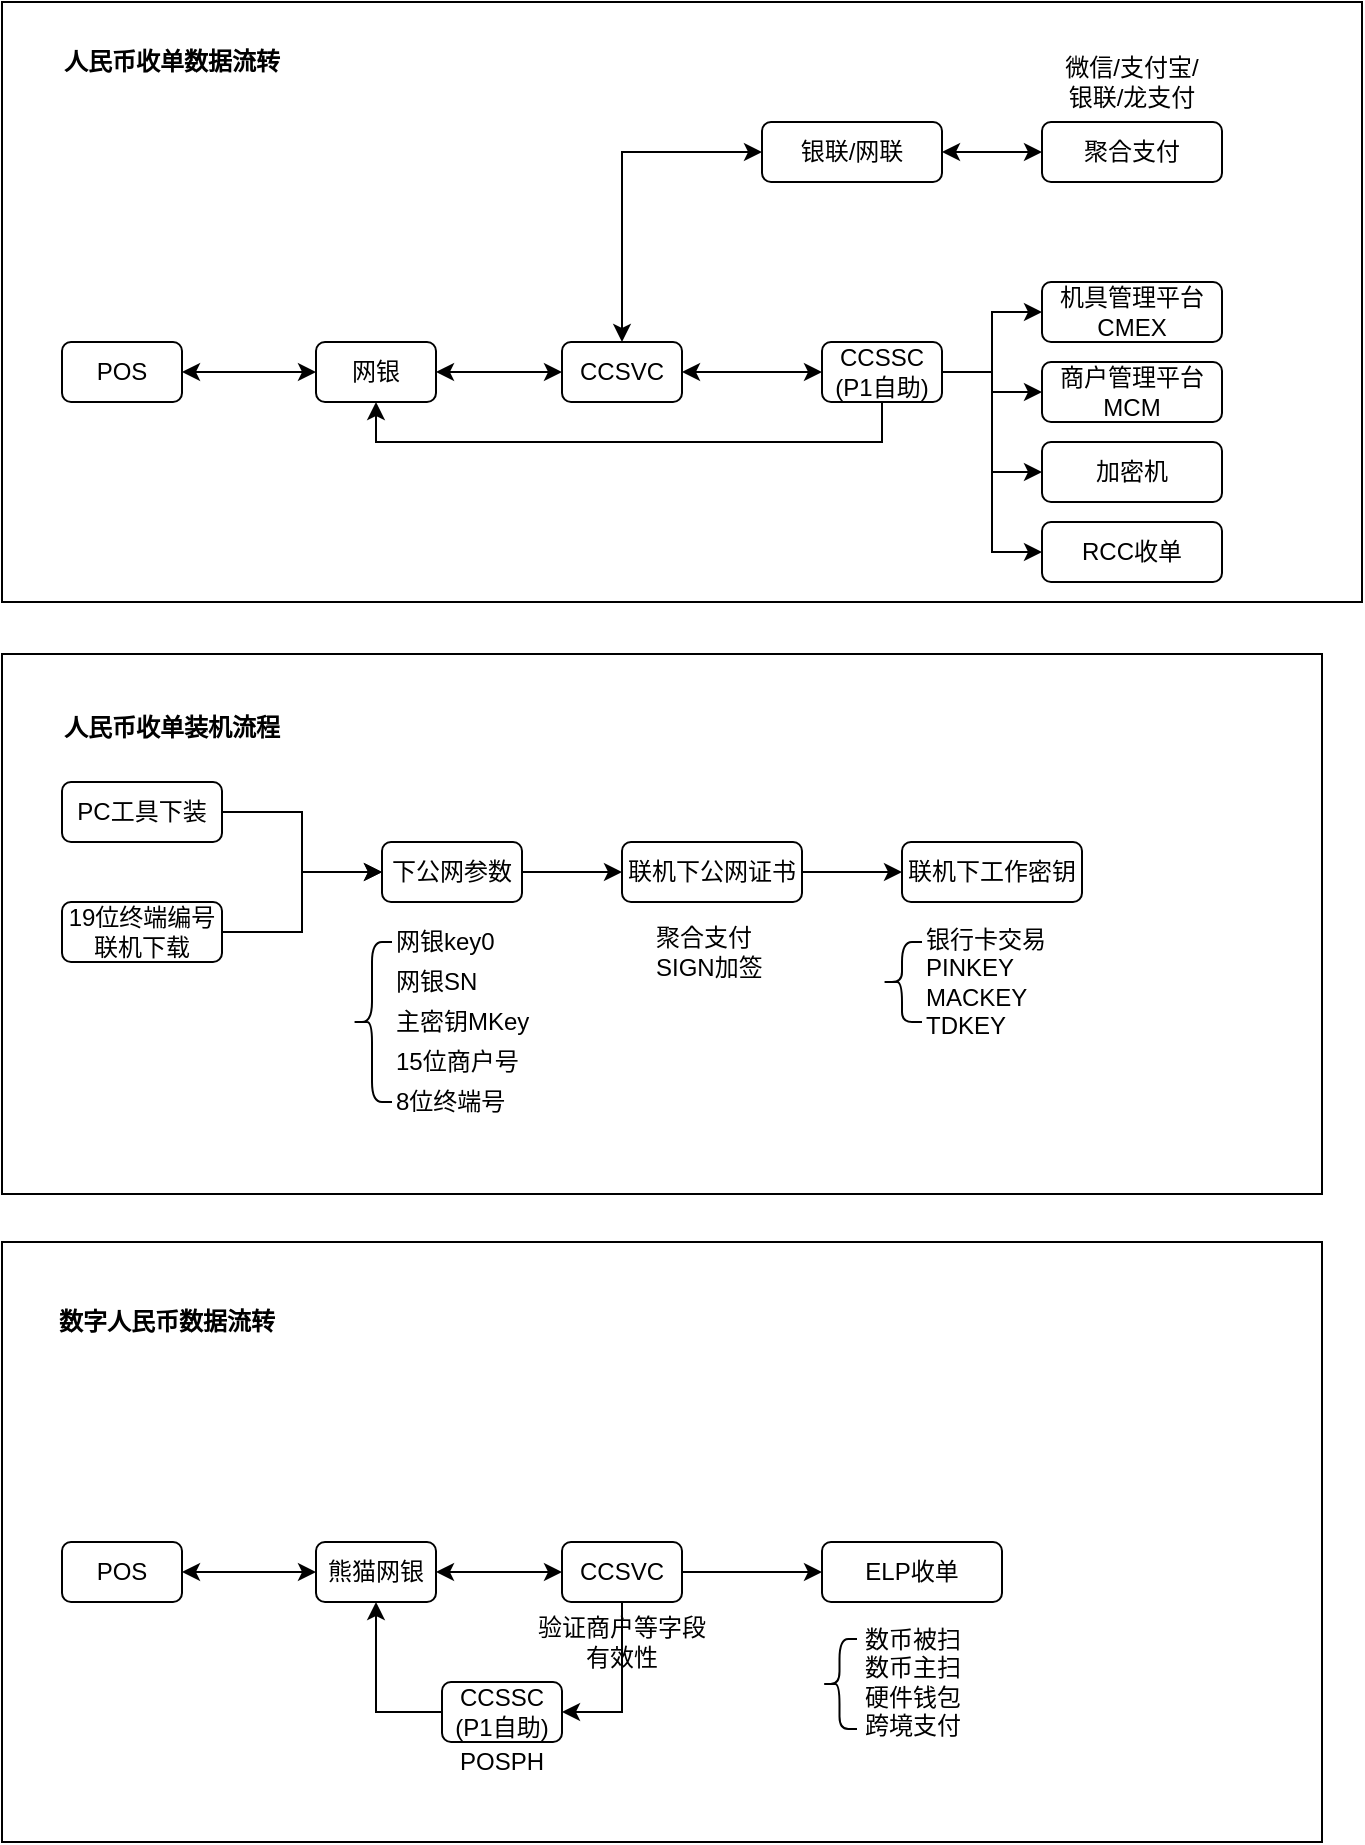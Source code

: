 <mxfile version="14.6.1" type="github">
  <diagram id="b8vTg0bY8sTFj-NJI612" name="Page-1">
    <mxGraphModel dx="782" dy="418" grid="1" gridSize="10" guides="1" tooltips="1" connect="1" arrows="1" fold="1" page="1" pageScale="1" pageWidth="827" pageHeight="1169" math="0" shadow="0">
      <root>
        <mxCell id="0" />
        <mxCell id="1" parent="0" />
        <mxCell id="N7gucrENt_Ro0j6abz8G-76" value="" style="rounded=0;whiteSpace=wrap;html=1;align=left;" vertex="1" parent="1">
          <mxGeometry x="30" y="640" width="660" height="300" as="geometry" />
        </mxCell>
        <mxCell id="N7gucrENt_Ro0j6abz8G-75" value="" style="rounded=0;whiteSpace=wrap;html=1;align=left;" vertex="1" parent="1">
          <mxGeometry x="30" y="346" width="660" height="270" as="geometry" />
        </mxCell>
        <mxCell id="N7gucrENt_Ro0j6abz8G-73" value="" style="rounded=0;whiteSpace=wrap;html=1;align=left;" vertex="1" parent="1">
          <mxGeometry x="30" y="20" width="680" height="300" as="geometry" />
        </mxCell>
        <mxCell id="N7gucrENt_Ro0j6abz8G-9" value="" style="rounded=1;orthogonalLoop=1;jettySize=auto;html=1;strokeWidth=1;startArrow=classic;startFill=1;" edge="1" parent="1" source="N7gucrENt_Ro0j6abz8G-5" target="N7gucrENt_Ro0j6abz8G-8">
          <mxGeometry relative="1" as="geometry" />
        </mxCell>
        <mxCell id="N7gucrENt_Ro0j6abz8G-5" value="POS" style="rounded=1;whiteSpace=wrap;html=1;" vertex="1" parent="1">
          <mxGeometry x="60" y="190" width="60" height="30" as="geometry" />
        </mxCell>
        <mxCell id="N7gucrENt_Ro0j6abz8G-11" value="" style="edgeStyle=orthogonalEdgeStyle;rounded=0;orthogonalLoop=1;jettySize=auto;html=1;startArrow=classic;startFill=1;" edge="1" parent="1" source="N7gucrENt_Ro0j6abz8G-8" target="N7gucrENt_Ro0j6abz8G-10">
          <mxGeometry relative="1" as="geometry" />
        </mxCell>
        <mxCell id="N7gucrENt_Ro0j6abz8G-8" value="网银" style="rounded=1;whiteSpace=wrap;html=1;" vertex="1" parent="1">
          <mxGeometry x="187" y="190" width="60" height="30" as="geometry" />
        </mxCell>
        <mxCell id="N7gucrENt_Ro0j6abz8G-13" value="" style="edgeStyle=orthogonalEdgeStyle;rounded=0;orthogonalLoop=1;jettySize=auto;html=1;startArrow=classic;startFill=1;" edge="1" parent="1" source="N7gucrENt_Ro0j6abz8G-10" target="N7gucrENt_Ro0j6abz8G-12">
          <mxGeometry relative="1" as="geometry" />
        </mxCell>
        <mxCell id="N7gucrENt_Ro0j6abz8G-41" style="edgeStyle=orthogonalEdgeStyle;rounded=0;orthogonalLoop=1;jettySize=auto;html=1;entryX=0;entryY=0.5;entryDx=0;entryDy=0;startArrow=classic;startFill=1;" edge="1" parent="1" source="N7gucrENt_Ro0j6abz8G-10" target="N7gucrENt_Ro0j6abz8G-39">
          <mxGeometry relative="1" as="geometry">
            <Array as="points">
              <mxPoint x="340" y="95" />
            </Array>
          </mxGeometry>
        </mxCell>
        <mxCell id="N7gucrENt_Ro0j6abz8G-10" value="CCSVC" style="rounded=1;whiteSpace=wrap;html=1;" vertex="1" parent="1">
          <mxGeometry x="310" y="190" width="60" height="30" as="geometry" />
        </mxCell>
        <mxCell id="N7gucrENt_Ro0j6abz8G-17" style="edgeStyle=orthogonalEdgeStyle;rounded=0;orthogonalLoop=1;jettySize=auto;html=1;entryX=0.5;entryY=1;entryDx=0;entryDy=0;" edge="1" parent="1" source="N7gucrENt_Ro0j6abz8G-12" target="N7gucrENt_Ro0j6abz8G-8">
          <mxGeometry relative="1" as="geometry">
            <Array as="points">
              <mxPoint x="470" y="240" />
              <mxPoint x="217" y="240" />
            </Array>
          </mxGeometry>
        </mxCell>
        <mxCell id="N7gucrENt_Ro0j6abz8G-21" style="edgeStyle=orthogonalEdgeStyle;rounded=0;orthogonalLoop=1;jettySize=auto;html=1;entryX=0;entryY=0.5;entryDx=0;entryDy=0;" edge="1" parent="1" source="N7gucrENt_Ro0j6abz8G-12" target="N7gucrENt_Ro0j6abz8G-19">
          <mxGeometry relative="1" as="geometry" />
        </mxCell>
        <mxCell id="N7gucrENt_Ro0j6abz8G-22" style="edgeStyle=orthogonalEdgeStyle;rounded=0;orthogonalLoop=1;jettySize=auto;html=1;entryX=0;entryY=0.5;entryDx=0;entryDy=0;" edge="1" parent="1" source="N7gucrENt_Ro0j6abz8G-12" target="N7gucrENt_Ro0j6abz8G-20">
          <mxGeometry relative="1" as="geometry" />
        </mxCell>
        <mxCell id="N7gucrENt_Ro0j6abz8G-37" style="edgeStyle=orthogonalEdgeStyle;rounded=0;orthogonalLoop=1;jettySize=auto;html=1;entryX=0;entryY=0.5;entryDx=0;entryDy=0;" edge="1" parent="1" source="N7gucrENt_Ro0j6abz8G-12" target="N7gucrENt_Ro0j6abz8G-35">
          <mxGeometry relative="1" as="geometry" />
        </mxCell>
        <mxCell id="N7gucrENt_Ro0j6abz8G-38" style="edgeStyle=orthogonalEdgeStyle;rounded=0;orthogonalLoop=1;jettySize=auto;html=1;entryX=0;entryY=0.5;entryDx=0;entryDy=0;" edge="1" parent="1" source="N7gucrENt_Ro0j6abz8G-12" target="N7gucrENt_Ro0j6abz8G-36">
          <mxGeometry relative="1" as="geometry" />
        </mxCell>
        <mxCell id="N7gucrENt_Ro0j6abz8G-12" value="CCSSC&lt;br&gt;(P1自助)" style="rounded=1;whiteSpace=wrap;html=1;" vertex="1" parent="1">
          <mxGeometry x="440" y="190" width="60" height="30" as="geometry" />
        </mxCell>
        <mxCell id="N7gucrENt_Ro0j6abz8G-14" value="人民币收单数据流转" style="text;html=1;strokeColor=none;fillColor=none;align=center;verticalAlign=middle;whiteSpace=wrap;rounded=0;fontStyle=1" vertex="1" parent="1">
          <mxGeometry x="60" y="40" width="110" height="20" as="geometry" />
        </mxCell>
        <mxCell id="N7gucrENt_Ro0j6abz8G-43" style="edgeStyle=orthogonalEdgeStyle;rounded=0;orthogonalLoop=1;jettySize=auto;html=1;" edge="1" parent="1" source="N7gucrENt_Ro0j6abz8G-18" target="N7gucrENt_Ro0j6abz8G-33">
          <mxGeometry relative="1" as="geometry" />
        </mxCell>
        <mxCell id="N7gucrENt_Ro0j6abz8G-18" value="下公网参数" style="rounded=1;whiteSpace=wrap;html=1;" vertex="1" parent="1">
          <mxGeometry x="220" y="440" width="70" height="30" as="geometry" />
        </mxCell>
        <mxCell id="N7gucrENt_Ro0j6abz8G-19" value="机具管理平台CMEX" style="rounded=1;whiteSpace=wrap;html=1;" vertex="1" parent="1">
          <mxGeometry x="550" y="160" width="90" height="30" as="geometry" />
        </mxCell>
        <mxCell id="N7gucrENt_Ro0j6abz8G-20" value="商户管理平台MCM" style="rounded=1;whiteSpace=wrap;html=1;" vertex="1" parent="1">
          <mxGeometry x="550" y="200" width="90" height="30" as="geometry" />
        </mxCell>
        <mxCell id="N7gucrENt_Ro0j6abz8G-26" style="edgeStyle=orthogonalEdgeStyle;rounded=0;orthogonalLoop=1;jettySize=auto;html=1;entryX=0;entryY=0.5;entryDx=0;entryDy=0;" edge="1" parent="1" source="N7gucrENt_Ro0j6abz8G-23" target="N7gucrENt_Ro0j6abz8G-18">
          <mxGeometry relative="1" as="geometry" />
        </mxCell>
        <mxCell id="N7gucrENt_Ro0j6abz8G-23" value="PC工具下装" style="rounded=1;whiteSpace=wrap;html=1;" vertex="1" parent="1">
          <mxGeometry x="60" y="410" width="80" height="30" as="geometry" />
        </mxCell>
        <mxCell id="N7gucrENt_Ro0j6abz8G-27" style="edgeStyle=orthogonalEdgeStyle;rounded=0;orthogonalLoop=1;jettySize=auto;html=1;entryX=0;entryY=0.5;entryDx=0;entryDy=0;" edge="1" parent="1" source="N7gucrENt_Ro0j6abz8G-24" target="N7gucrENt_Ro0j6abz8G-18">
          <mxGeometry relative="1" as="geometry" />
        </mxCell>
        <mxCell id="N7gucrENt_Ro0j6abz8G-24" value="19位终端编号联机下载" style="rounded=1;whiteSpace=wrap;html=1;" vertex="1" parent="1">
          <mxGeometry x="60" y="470" width="80" height="30" as="geometry" />
        </mxCell>
        <mxCell id="N7gucrENt_Ro0j6abz8G-28" value="网银key0" style="text;html=1;strokeColor=none;fillColor=none;align=left;verticalAlign=middle;whiteSpace=wrap;rounded=0;" vertex="1" parent="1">
          <mxGeometry x="225" y="480" width="60" height="20" as="geometry" />
        </mxCell>
        <mxCell id="N7gucrENt_Ro0j6abz8G-29" value="网银SN" style="text;html=1;strokeColor=none;fillColor=none;align=left;verticalAlign=middle;whiteSpace=wrap;rounded=0;" vertex="1" parent="1">
          <mxGeometry x="225" y="500" width="60" height="20" as="geometry" />
        </mxCell>
        <mxCell id="N7gucrENt_Ro0j6abz8G-30" value="主密钥MKey" style="text;html=1;strokeColor=none;fillColor=none;align=left;verticalAlign=middle;whiteSpace=wrap;rounded=0;" vertex="1" parent="1">
          <mxGeometry x="225" y="520" width="80" height="20" as="geometry" />
        </mxCell>
        <mxCell id="N7gucrENt_Ro0j6abz8G-31" value="15位商户号" style="text;html=1;strokeColor=none;fillColor=none;align=left;verticalAlign=middle;whiteSpace=wrap;rounded=0;" vertex="1" parent="1">
          <mxGeometry x="225" y="540" width="130" height="20" as="geometry" />
        </mxCell>
        <mxCell id="N7gucrENt_Ro0j6abz8G-32" value="" style="shape=curlyBracket;whiteSpace=wrap;html=1;rounded=1;align=left;" vertex="1" parent="1">
          <mxGeometry x="205" y="490" width="20" height="80" as="geometry" />
        </mxCell>
        <mxCell id="N7gucrENt_Ro0j6abz8G-45" value="" style="edgeStyle=orthogonalEdgeStyle;rounded=0;orthogonalLoop=1;jettySize=auto;html=1;" edge="1" parent="1" source="N7gucrENt_Ro0j6abz8G-33" target="N7gucrENt_Ro0j6abz8G-44">
          <mxGeometry relative="1" as="geometry" />
        </mxCell>
        <mxCell id="N7gucrENt_Ro0j6abz8G-33" value="联机下公网证书" style="rounded=1;whiteSpace=wrap;html=1;" vertex="1" parent="1">
          <mxGeometry x="340" y="440" width="90" height="30" as="geometry" />
        </mxCell>
        <mxCell id="N7gucrENt_Ro0j6abz8G-34" value="人民币收单装机流程" style="text;html=1;strokeColor=none;fillColor=none;align=center;verticalAlign=middle;whiteSpace=wrap;rounded=0;fontStyle=1" vertex="1" parent="1">
          <mxGeometry x="45" y="373" width="140" height="20" as="geometry" />
        </mxCell>
        <mxCell id="N7gucrENt_Ro0j6abz8G-35" value="加密机" style="rounded=1;whiteSpace=wrap;html=1;" vertex="1" parent="1">
          <mxGeometry x="550" y="240" width="90" height="30" as="geometry" />
        </mxCell>
        <mxCell id="N7gucrENt_Ro0j6abz8G-36" value="RCC收单" style="rounded=1;whiteSpace=wrap;html=1;" vertex="1" parent="1">
          <mxGeometry x="550" y="280" width="90" height="30" as="geometry" />
        </mxCell>
        <mxCell id="N7gucrENt_Ro0j6abz8G-42" style="edgeStyle=orthogonalEdgeStyle;rounded=0;orthogonalLoop=1;jettySize=auto;html=1;entryX=0;entryY=0.5;entryDx=0;entryDy=0;startArrow=classic;startFill=1;" edge="1" parent="1" source="N7gucrENt_Ro0j6abz8G-39" target="N7gucrENt_Ro0j6abz8G-40">
          <mxGeometry relative="1" as="geometry" />
        </mxCell>
        <mxCell id="N7gucrENt_Ro0j6abz8G-39" value="银联/网联" style="rounded=1;whiteSpace=wrap;html=1;" vertex="1" parent="1">
          <mxGeometry x="410" y="80" width="90" height="30" as="geometry" />
        </mxCell>
        <mxCell id="N7gucrENt_Ro0j6abz8G-40" value="聚合支付" style="rounded=1;whiteSpace=wrap;html=1;" vertex="1" parent="1">
          <mxGeometry x="550" y="80" width="90" height="30" as="geometry" />
        </mxCell>
        <mxCell id="N7gucrENt_Ro0j6abz8G-44" value="联机下工作密钥" style="rounded=1;whiteSpace=wrap;html=1;" vertex="1" parent="1">
          <mxGeometry x="480" y="440" width="90" height="30" as="geometry" />
        </mxCell>
        <mxCell id="N7gucrENt_Ro0j6abz8G-48" value="8位终端号" style="text;html=1;strokeColor=none;fillColor=none;align=left;verticalAlign=middle;whiteSpace=wrap;rounded=0;" vertex="1" parent="1">
          <mxGeometry x="225" y="560" width="130" height="20" as="geometry" />
        </mxCell>
        <mxCell id="N7gucrENt_Ro0j6abz8G-49" value="聚合支付SIGN加签" style="text;html=1;strokeColor=none;fillColor=none;align=left;verticalAlign=middle;whiteSpace=wrap;rounded=0;" vertex="1" parent="1">
          <mxGeometry x="355" y="480" width="65" height="30" as="geometry" />
        </mxCell>
        <mxCell id="N7gucrENt_Ro0j6abz8G-50" value="银行卡交易&lt;br&gt;PINKEY&lt;br&gt;MACKEY&lt;br&gt;TDKEY" style="text;html=1;strokeColor=none;fillColor=none;align=left;verticalAlign=middle;whiteSpace=wrap;rounded=0;" vertex="1" parent="1">
          <mxGeometry x="490" y="475" width="80" height="70" as="geometry" />
        </mxCell>
        <mxCell id="N7gucrENt_Ro0j6abz8G-51" value="" style="shape=curlyBracket;whiteSpace=wrap;html=1;rounded=1;align=left;" vertex="1" parent="1">
          <mxGeometry x="470" y="490" width="20" height="40" as="geometry" />
        </mxCell>
        <mxCell id="N7gucrENt_Ro0j6abz8G-52" value="" style="rounded=1;orthogonalLoop=1;jettySize=auto;html=1;strokeWidth=1;startArrow=classic;startFill=1;" edge="1" parent="1" source="N7gucrENt_Ro0j6abz8G-53" target="N7gucrENt_Ro0j6abz8G-55">
          <mxGeometry relative="1" as="geometry" />
        </mxCell>
        <mxCell id="N7gucrENt_Ro0j6abz8G-53" value="POS" style="rounded=1;whiteSpace=wrap;html=1;" vertex="1" parent="1">
          <mxGeometry x="60" y="790" width="60" height="30" as="geometry" />
        </mxCell>
        <mxCell id="N7gucrENt_Ro0j6abz8G-54" value="" style="edgeStyle=orthogonalEdgeStyle;rounded=0;orthogonalLoop=1;jettySize=auto;html=1;startArrow=classic;startFill=1;" edge="1" parent="1" source="N7gucrENt_Ro0j6abz8G-55" target="N7gucrENt_Ro0j6abz8G-58">
          <mxGeometry relative="1" as="geometry" />
        </mxCell>
        <mxCell id="N7gucrENt_Ro0j6abz8G-55" value="熊猫网银" style="rounded=1;whiteSpace=wrap;html=1;" vertex="1" parent="1">
          <mxGeometry x="187" y="790" width="60" height="30" as="geometry" />
        </mxCell>
        <mxCell id="N7gucrENt_Ro0j6abz8G-56" value="" style="edgeStyle=orthogonalEdgeStyle;rounded=0;orthogonalLoop=1;jettySize=auto;html=1;startArrow=none;startFill=0;entryX=1;entryY=0.5;entryDx=0;entryDy=0;" edge="1" parent="1" source="N7gucrENt_Ro0j6abz8G-58" target="N7gucrENt_Ro0j6abz8G-64">
          <mxGeometry relative="1" as="geometry" />
        </mxCell>
        <mxCell id="N7gucrENt_Ro0j6abz8G-77" value="" style="edgeStyle=none;rounded=1;orthogonalLoop=1;jettySize=auto;html=1;startArrow=none;startFill=0;strokeColor=#000000;strokeWidth=1;" edge="1" parent="1" source="N7gucrENt_Ro0j6abz8G-58" target="N7gucrENt_Ro0j6abz8G-71">
          <mxGeometry relative="1" as="geometry" />
        </mxCell>
        <mxCell id="N7gucrENt_Ro0j6abz8G-58" value="CCSVC" style="rounded=1;whiteSpace=wrap;html=1;" vertex="1" parent="1">
          <mxGeometry x="310" y="790" width="60" height="30" as="geometry" />
        </mxCell>
        <mxCell id="N7gucrENt_Ro0j6abz8G-59" style="edgeStyle=orthogonalEdgeStyle;rounded=0;orthogonalLoop=1;jettySize=auto;html=1;entryX=0.5;entryY=1;entryDx=0;entryDy=0;exitX=0;exitY=0.5;exitDx=0;exitDy=0;" edge="1" parent="1" source="N7gucrENt_Ro0j6abz8G-64" target="N7gucrENt_Ro0j6abz8G-55">
          <mxGeometry relative="1" as="geometry">
            <Array as="points">
              <mxPoint x="217" y="875" />
            </Array>
          </mxGeometry>
        </mxCell>
        <mxCell id="N7gucrENt_Ro0j6abz8G-64" value="CCSSC&lt;br&gt;(P1自助)" style="rounded=1;whiteSpace=wrap;html=1;" vertex="1" parent="1">
          <mxGeometry x="250" y="860" width="60" height="30" as="geometry" />
        </mxCell>
        <mxCell id="N7gucrENt_Ro0j6abz8G-65" value="数字人民币数据流转" style="text;html=1;strokeColor=none;fillColor=none;align=center;verticalAlign=middle;whiteSpace=wrap;rounded=0;fontStyle=1" vertex="1" parent="1">
          <mxGeometry x="55" y="670" width="115" height="20" as="geometry" />
        </mxCell>
        <mxCell id="N7gucrENt_Ro0j6abz8G-71" value="ELP收单" style="rounded=1;whiteSpace=wrap;html=1;" vertex="1" parent="1">
          <mxGeometry x="440" y="790" width="90" height="30" as="geometry" />
        </mxCell>
        <mxCell id="N7gucrENt_Ro0j6abz8G-78" value="验证商户等字段有效性" style="text;html=1;strokeColor=none;fillColor=none;align=center;verticalAlign=middle;whiteSpace=wrap;rounded=0;" vertex="1" parent="1">
          <mxGeometry x="295" y="830" width="90" height="20" as="geometry" />
        </mxCell>
        <mxCell id="N7gucrENt_Ro0j6abz8G-79" value="POSPH" style="text;html=1;strokeColor=none;fillColor=none;align=center;verticalAlign=middle;whiteSpace=wrap;rounded=0;" vertex="1" parent="1">
          <mxGeometry x="260" y="890" width="40" height="20" as="geometry" />
        </mxCell>
        <mxCell id="N7gucrENt_Ro0j6abz8G-80" value="微信/支付宝/&lt;br&gt;银联/龙支付" style="text;html=1;strokeColor=none;fillColor=none;align=center;verticalAlign=middle;whiteSpace=wrap;rounded=0;" vertex="1" parent="1">
          <mxGeometry x="540" y="50" width="110" height="20" as="geometry" />
        </mxCell>
        <mxCell id="N7gucrENt_Ro0j6abz8G-81" value="数币被扫&lt;br&gt;数币主扫&lt;br&gt;硬件钱包&lt;br&gt;跨境支付" style="text;html=1;strokeColor=none;fillColor=none;align=center;verticalAlign=middle;whiteSpace=wrap;rounded=0;" vertex="1" parent="1">
          <mxGeometry x="452.5" y="830" width="65" height="60" as="geometry" />
        </mxCell>
        <mxCell id="N7gucrENt_Ro0j6abz8G-82" value="" style="shape=curlyBracket;whiteSpace=wrap;html=1;rounded=1;align=left;" vertex="1" parent="1">
          <mxGeometry x="440" y="838.5" width="17.5" height="45" as="geometry" />
        </mxCell>
      </root>
    </mxGraphModel>
  </diagram>
</mxfile>
